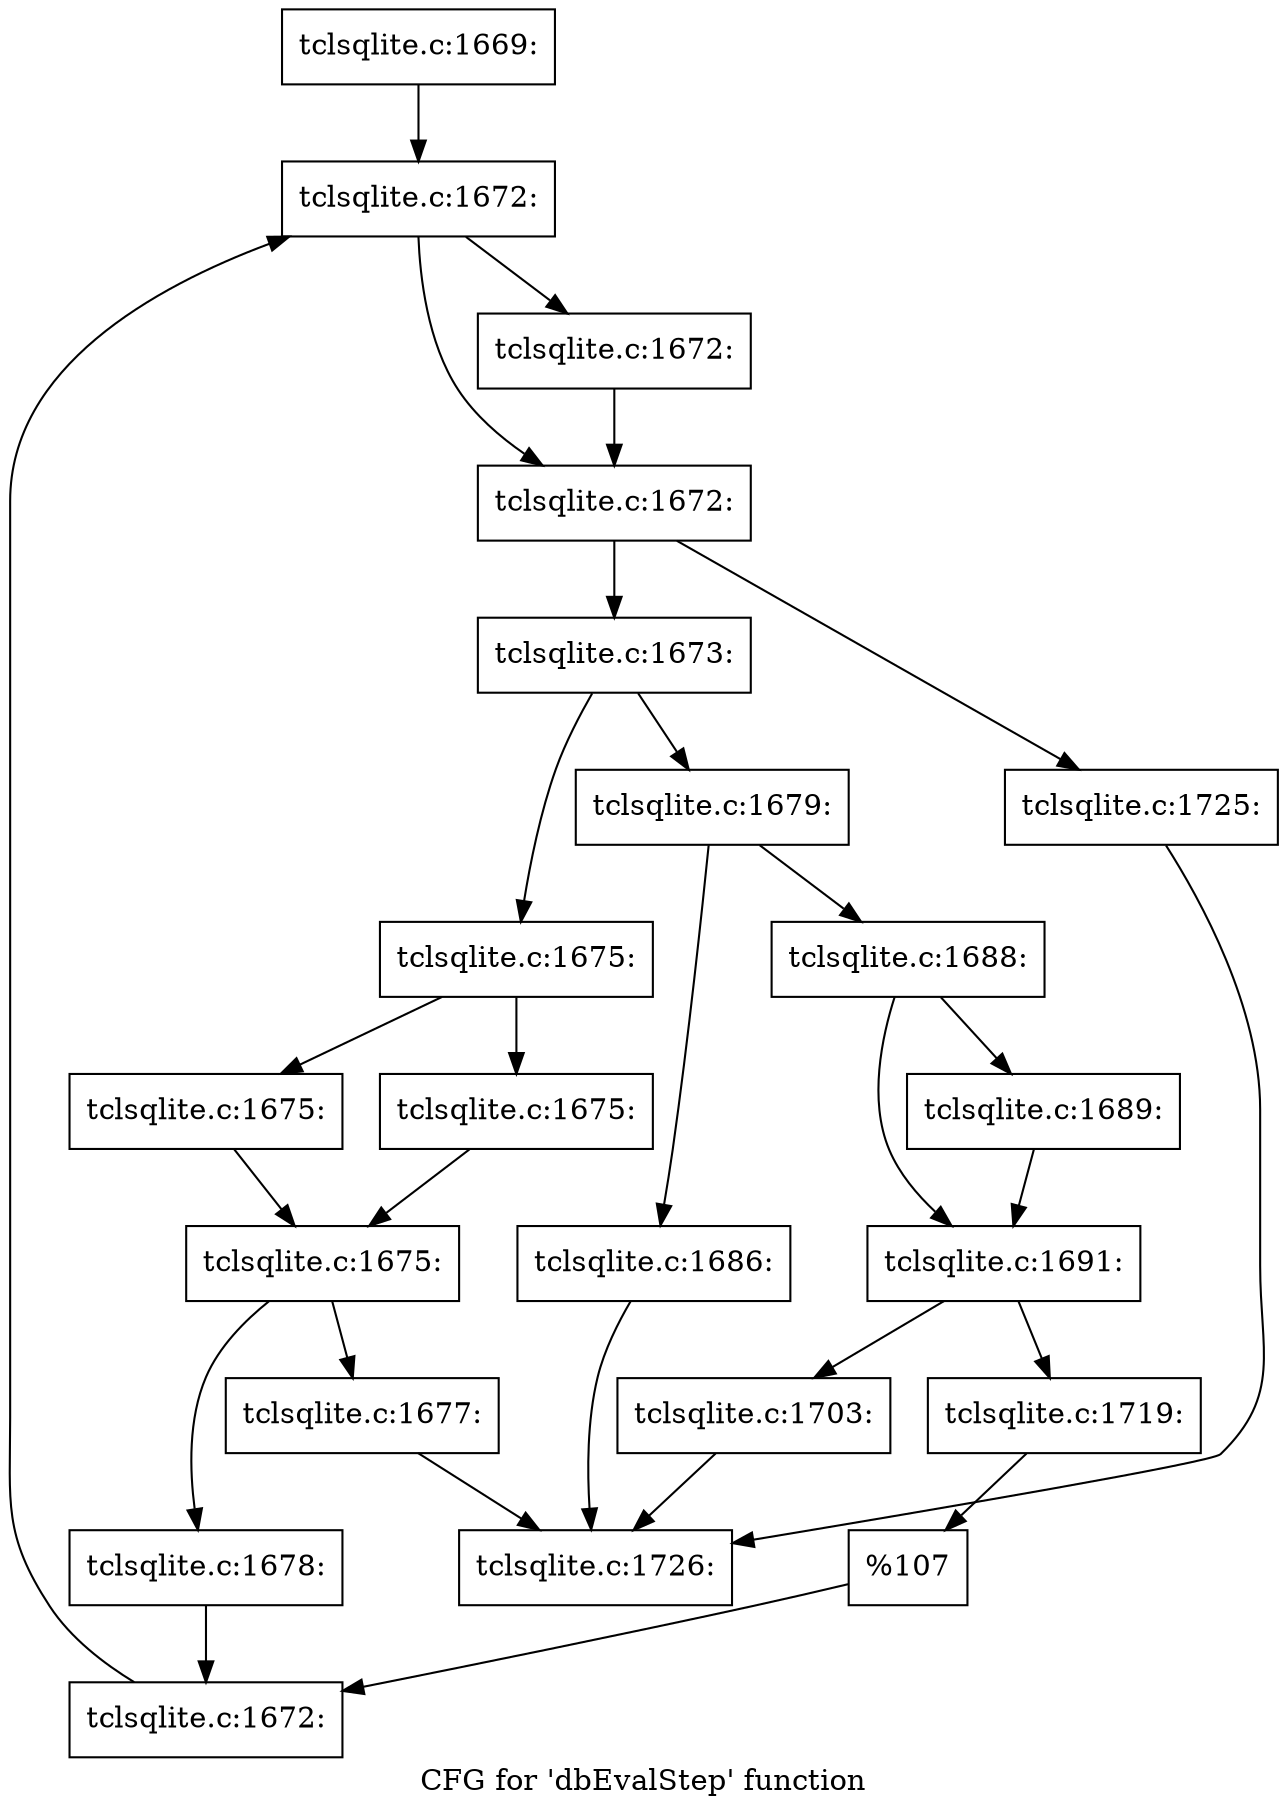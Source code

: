 digraph "CFG for 'dbEvalStep' function" {
	label="CFG for 'dbEvalStep' function";

	Node0x55a7359971c0 [shape=record,label="{tclsqlite.c:1669:}"];
	Node0x55a7359971c0 -> Node0x55a73599abe0;
	Node0x55a73599abe0 [shape=record,label="{tclsqlite.c:1672:}"];
	Node0x55a73599abe0 -> Node0x55a73599ace0;
	Node0x55a73599abe0 -> Node0x55a73599ad30;
	Node0x55a73599ad30 [shape=record,label="{tclsqlite.c:1672:}"];
	Node0x55a73599ad30 -> Node0x55a73599ace0;
	Node0x55a73599ace0 [shape=record,label="{tclsqlite.c:1672:}"];
	Node0x55a73599ace0 -> Node0x55a73599b470;
	Node0x55a73599ace0 -> Node0x55a73599ac60;
	Node0x55a73599b470 [shape=record,label="{tclsqlite.c:1673:}"];
	Node0x55a73599b470 -> Node0x55a73599b900;
	Node0x55a73599b470 -> Node0x55a73599b9a0;
	Node0x55a73599b900 [shape=record,label="{tclsqlite.c:1675:}"];
	Node0x55a73599b900 -> Node0x55a73599bf30;
	Node0x55a73599b900 -> Node0x55a73599bf80;
	Node0x55a73599bf30 [shape=record,label="{tclsqlite.c:1675:}"];
	Node0x55a73599bf30 -> Node0x55a73599bfd0;
	Node0x55a73599bf80 [shape=record,label="{tclsqlite.c:1675:}"];
	Node0x55a73599bf80 -> Node0x55a73599bfd0;
	Node0x55a73599bfd0 [shape=record,label="{tclsqlite.c:1675:}"];
	Node0x55a73599bfd0 -> Node0x55a73578b810;
	Node0x55a73599bfd0 -> Node0x55a73599cfd0;
	Node0x55a73578b810 [shape=record,label="{tclsqlite.c:1677:}"];
	Node0x55a73578b810 -> Node0x55a735997340;
	Node0x55a73599cfd0 [shape=record,label="{tclsqlite.c:1678:}"];
	Node0x55a73599cfd0 -> Node0x55a73599b950;
	Node0x55a73599b9a0 [shape=record,label="{tclsqlite.c:1679:}"];
	Node0x55a73599b9a0 -> Node0x55a73599f070;
	Node0x55a73599b9a0 -> Node0x55a73599f0c0;
	Node0x55a73599f070 [shape=record,label="{tclsqlite.c:1686:}"];
	Node0x55a73599f070 -> Node0x55a735997340;
	Node0x55a73599f0c0 [shape=record,label="{tclsqlite.c:1688:}"];
	Node0x55a73599f0c0 -> Node0x55a73599f650;
	Node0x55a73599f0c0 -> Node0x55a73599f6a0;
	Node0x55a73599f650 [shape=record,label="{tclsqlite.c:1689:}"];
	Node0x55a73599f650 -> Node0x55a73599f6a0;
	Node0x55a73599f6a0 [shape=record,label="{tclsqlite.c:1691:}"];
	Node0x55a73599f6a0 -> Node0x55a73578b910;
	Node0x55a73599f6a0 -> Node0x55a7359a1da0;
	Node0x55a73578b910 [shape=record,label="{tclsqlite.c:1703:}"];
	Node0x55a73578b910 -> Node0x55a735997340;
	Node0x55a7359a1da0 [shape=record,label="{tclsqlite.c:1719:}"];
	Node0x55a7359a1da0 -> Node0x55a7359a07e0;
	Node0x55a7359a07e0 [shape=record,label="{%107}"];
	Node0x55a7359a07e0 -> Node0x55a73599b950;
	Node0x55a73599b950 [shape=record,label="{tclsqlite.c:1672:}"];
	Node0x55a73599b950 -> Node0x55a73599abe0;
	Node0x55a73599ac60 [shape=record,label="{tclsqlite.c:1725:}"];
	Node0x55a73599ac60 -> Node0x55a735997340;
	Node0x55a735997340 [shape=record,label="{tclsqlite.c:1726:}"];
}
